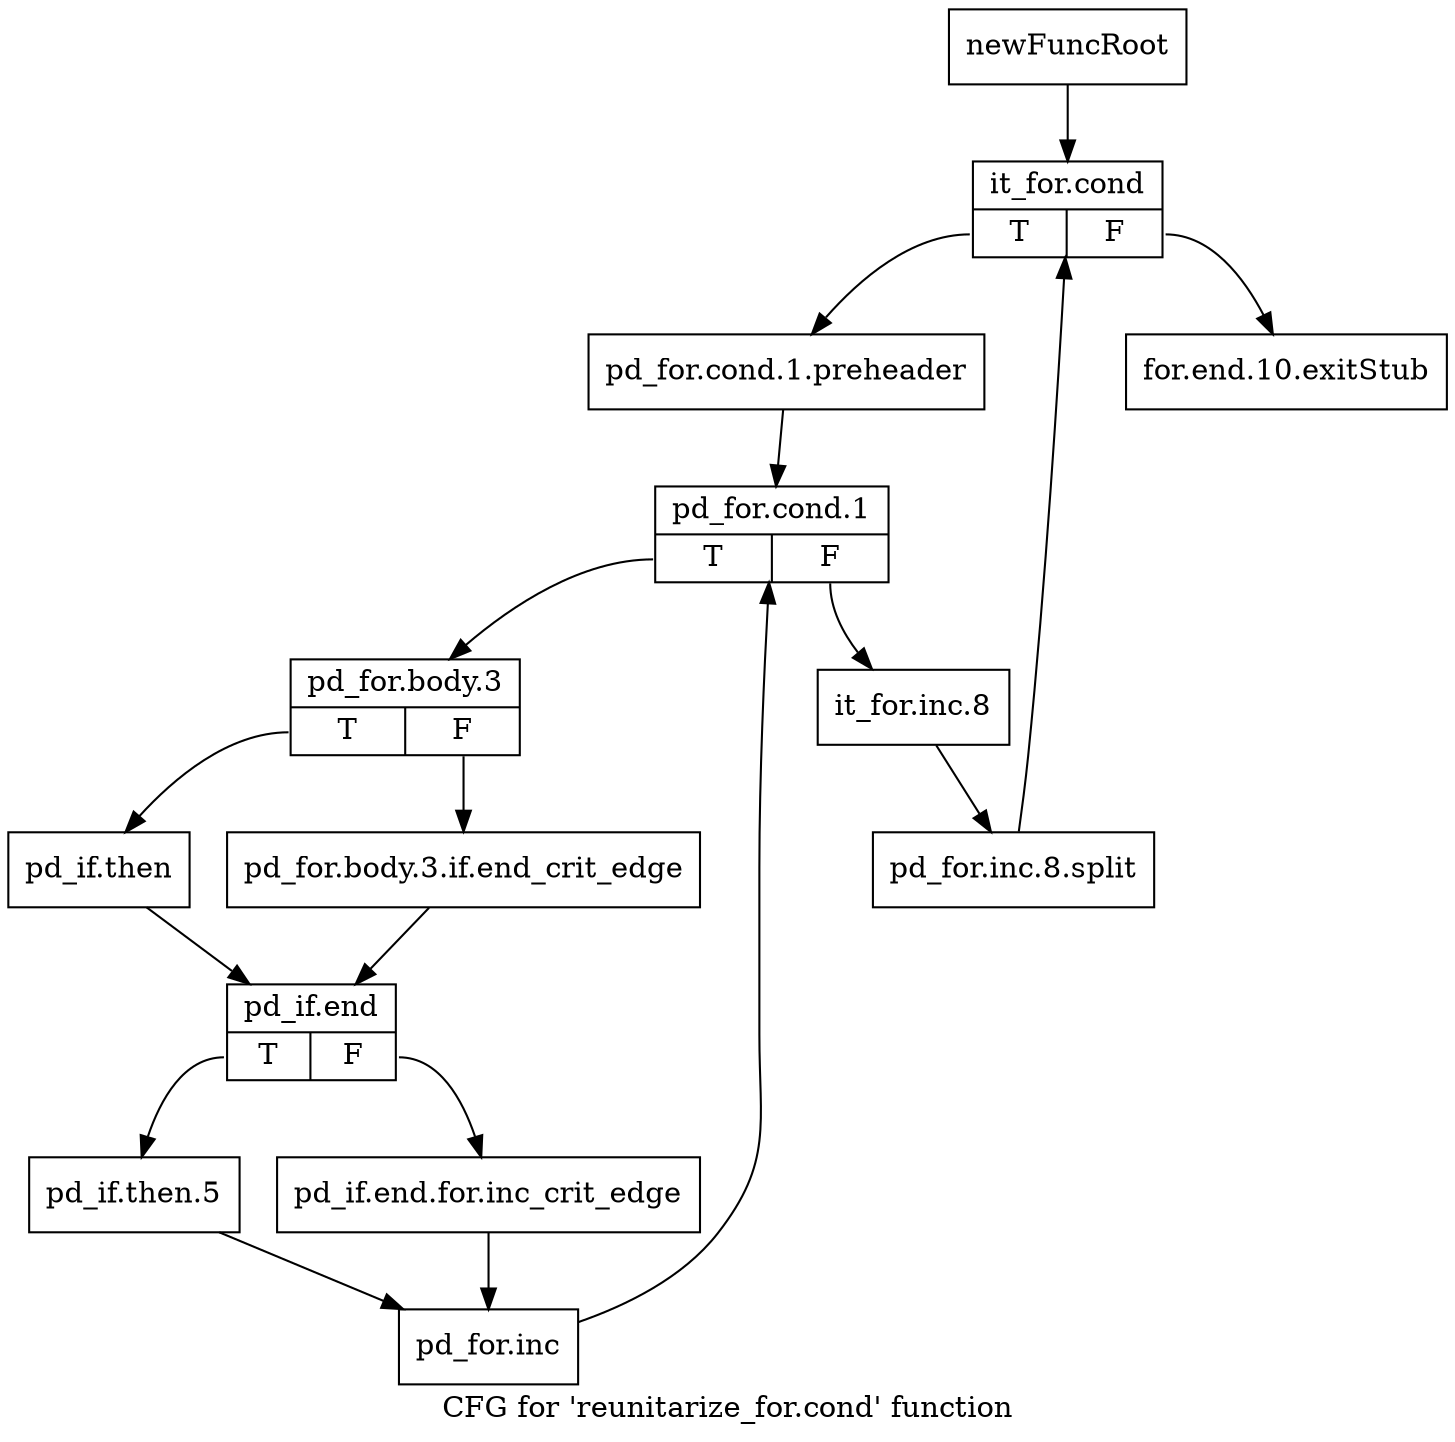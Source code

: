 digraph "CFG for 'reunitarize_for.cond' function" {
	label="CFG for 'reunitarize_for.cond' function";

	Node0x1a21ea0 [shape=record,label="{newFuncRoot}"];
	Node0x1a21ea0 -> Node0x1a223a0;
	Node0x1a22350 [shape=record,label="{for.end.10.exitStub}"];
	Node0x1a223a0 [shape=record,label="{it_for.cond|{<s0>T|<s1>F}}"];
	Node0x1a223a0:s0 -> Node0x1a223f0;
	Node0x1a223a0:s1 -> Node0x1a22350;
	Node0x1a223f0 [shape=record,label="{pd_for.cond.1.preheader}"];
	Node0x1a223f0 -> Node0x1a22440;
	Node0x1a22440 [shape=record,label="{pd_for.cond.1|{<s0>T|<s1>F}}"];
	Node0x1a22440:s0 -> Node0x1a224e0;
	Node0x1a22440:s1 -> Node0x1a22490;
	Node0x1a22490 [shape=record,label="{it_for.inc.8}"];
	Node0x1a22490 -> Node0x1c06a60;
	Node0x1c06a60 [shape=record,label="{pd_for.inc.8.split}"];
	Node0x1c06a60 -> Node0x1a223a0;
	Node0x1a224e0 [shape=record,label="{pd_for.body.3|{<s0>T|<s1>F}}"];
	Node0x1a224e0:s0 -> Node0x1a22580;
	Node0x1a224e0:s1 -> Node0x1a22530;
	Node0x1a22530 [shape=record,label="{pd_for.body.3.if.end_crit_edge}"];
	Node0x1a22530 -> Node0x1a225d0;
	Node0x1a22580 [shape=record,label="{pd_if.then}"];
	Node0x1a22580 -> Node0x1a225d0;
	Node0x1a225d0 [shape=record,label="{pd_if.end|{<s0>T|<s1>F}}"];
	Node0x1a225d0:s0 -> Node0x1a22670;
	Node0x1a225d0:s1 -> Node0x1a22620;
	Node0x1a22620 [shape=record,label="{pd_if.end.for.inc_crit_edge}"];
	Node0x1a22620 -> Node0x1a226c0;
	Node0x1a22670 [shape=record,label="{pd_if.then.5}"];
	Node0x1a22670 -> Node0x1a226c0;
	Node0x1a226c0 [shape=record,label="{pd_for.inc}"];
	Node0x1a226c0 -> Node0x1a22440;
}

